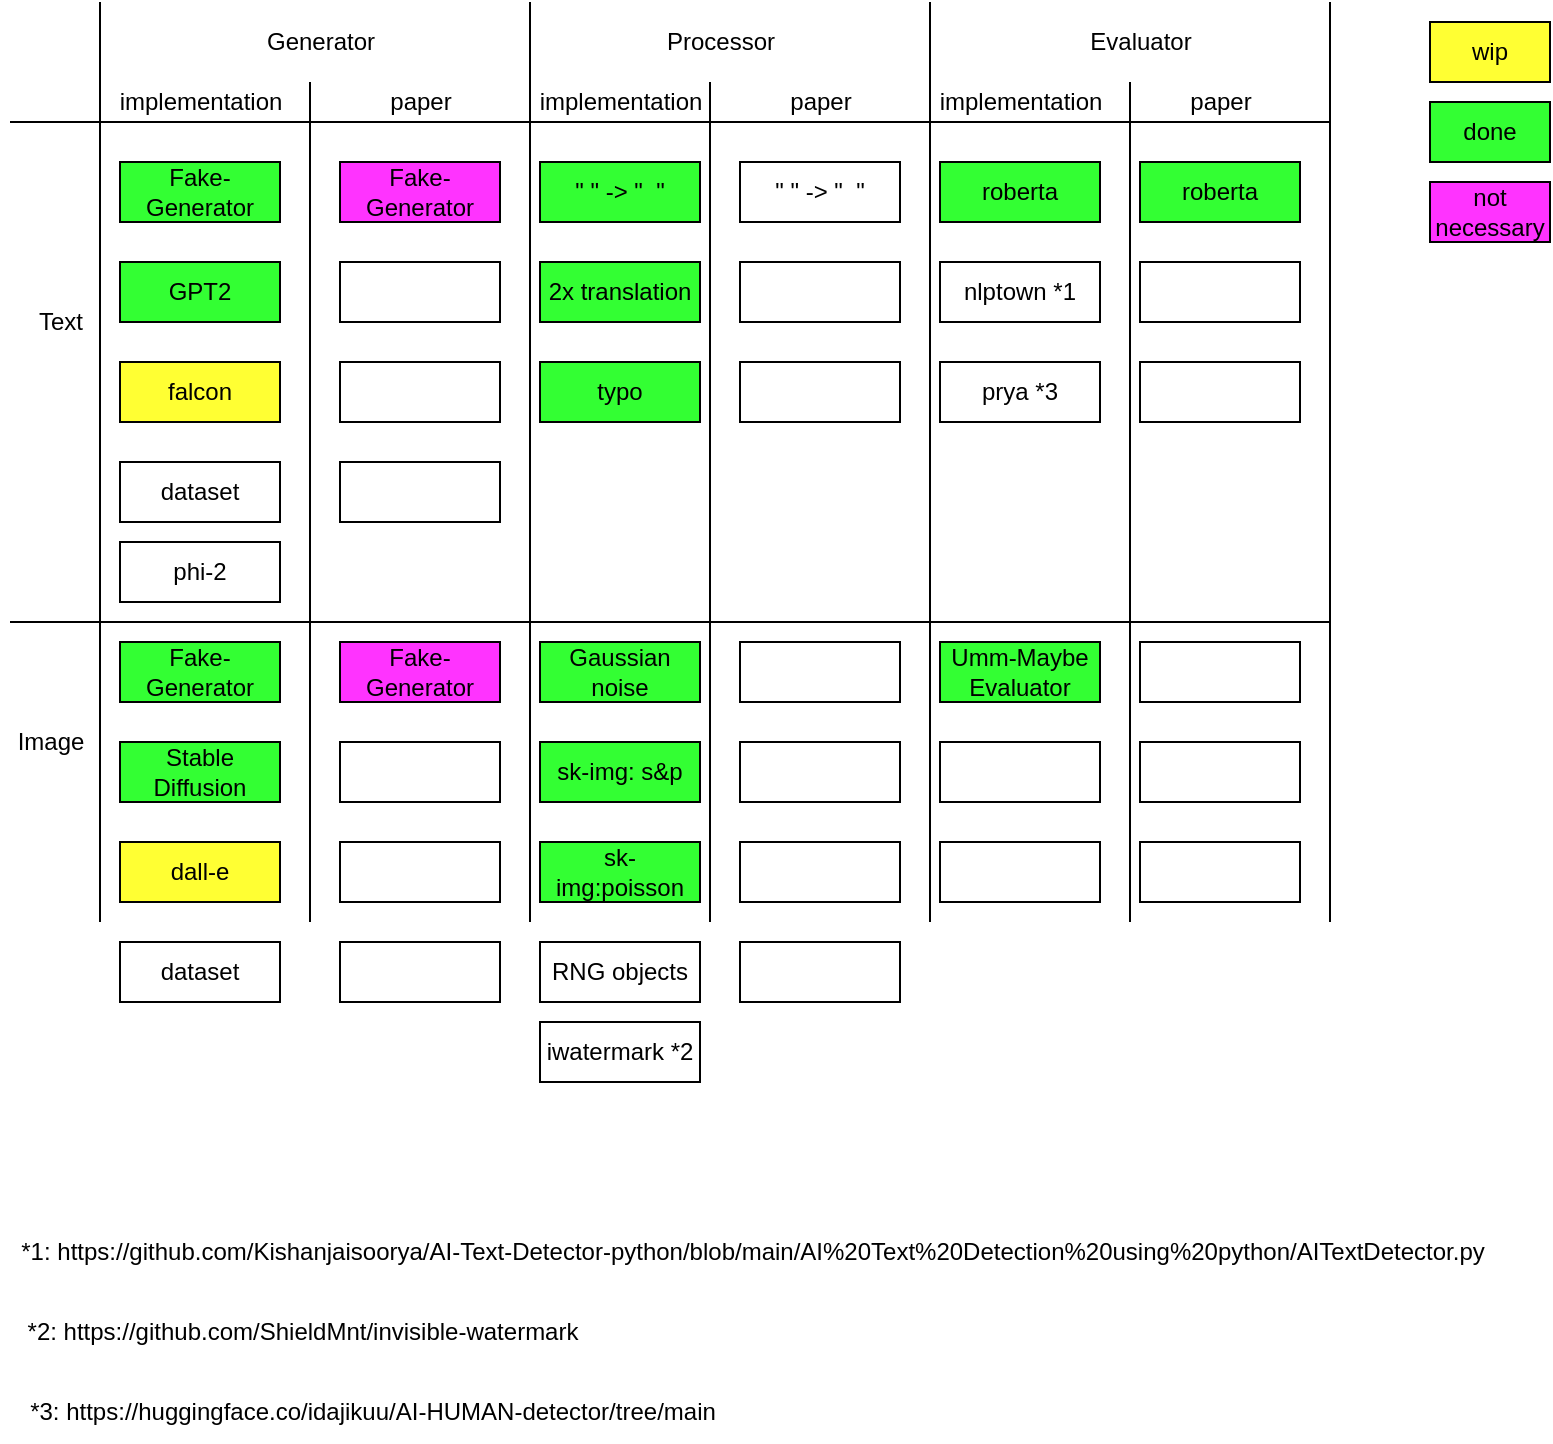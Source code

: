 <mxfile version="22.1.11" type="device">
  <diagram id="whsIAXvvB3Vlr7miQYWP" name="Page-1">
    <mxGraphModel dx="1949" dy="586" grid="1" gridSize="10" guides="1" tooltips="1" connect="1" arrows="1" fold="1" page="1" pageScale="1" pageWidth="827" pageHeight="1169" math="0" shadow="0">
      <root>
        <mxCell id="0" />
        <mxCell id="1" parent="0" />
        <mxCell id="pHOT10jgORBA76ojkJSI-1" value="Fake-Generator" style="rounded=0;whiteSpace=wrap;html=1;fillColor=#33FF33;" parent="1" vertex="1">
          <mxGeometry x="55" y="130" width="80" height="30" as="geometry" />
        </mxCell>
        <mxCell id="pHOT10jgORBA76ojkJSI-2" value="Generator" style="text;html=1;align=center;verticalAlign=middle;resizable=0;points=[];autosize=1;strokeColor=none;fillColor=none;" parent="1" vertex="1">
          <mxGeometry x="120" y="60" width="70" height="20" as="geometry" />
        </mxCell>
        <mxCell id="pHOT10jgORBA76ojkJSI-3" value="Processor" style="text;html=1;align=center;verticalAlign=middle;resizable=0;points=[];autosize=1;strokeColor=none;fillColor=none;" parent="1" vertex="1">
          <mxGeometry x="320" y="60" width="70" height="20" as="geometry" />
        </mxCell>
        <mxCell id="pHOT10jgORBA76ojkJSI-4" value="Evaluator" style="text;html=1;align=center;verticalAlign=middle;resizable=0;points=[];autosize=1;strokeColor=none;fillColor=none;" parent="1" vertex="1">
          <mxGeometry x="530" y="60" width="70" height="20" as="geometry" />
        </mxCell>
        <mxCell id="pHOT10jgORBA76ojkJSI-5" value="GPT2" style="rounded=0;whiteSpace=wrap;html=1;fillColor=#33FF33;" parent="1" vertex="1">
          <mxGeometry x="55" y="180" width="80" height="30" as="geometry" />
        </mxCell>
        <mxCell id="pHOT10jgORBA76ojkJSI-6" value="" style="endArrow=none;html=1;rounded=0;" parent="1" edge="1">
          <mxGeometry width="50" height="50" relative="1" as="geometry">
            <mxPoint y="360" as="sourcePoint" />
            <mxPoint x="660" y="360" as="targetPoint" />
          </mxGeometry>
        </mxCell>
        <mxCell id="pHOT10jgORBA76ojkJSI-7" value="" style="endArrow=none;html=1;rounded=0;" parent="1" edge="1">
          <mxGeometry width="50" height="50" relative="1" as="geometry">
            <mxPoint x="260" y="510" as="sourcePoint" />
            <mxPoint x="260" y="50" as="targetPoint" />
          </mxGeometry>
        </mxCell>
        <mxCell id="pHOT10jgORBA76ojkJSI-8" value="" style="endArrow=none;html=1;rounded=0;" parent="1" edge="1">
          <mxGeometry width="50" height="50" relative="1" as="geometry">
            <mxPoint x="460" y="510" as="sourcePoint" />
            <mxPoint x="460" y="50" as="targetPoint" />
          </mxGeometry>
        </mxCell>
        <mxCell id="pHOT10jgORBA76ojkJSI-9" value="falcon" style="rounded=0;whiteSpace=wrap;html=1;fillColor=#FFFF33;" parent="1" vertex="1">
          <mxGeometry x="55" y="230" width="80" height="30" as="geometry" />
        </mxCell>
        <mxCell id="pHOT10jgORBA76ojkJSI-11" value="&quot; &quot; -&amp;gt; &quot;&amp;nbsp; &quot;" style="rounded=0;whiteSpace=wrap;html=1;fillColor=#33FF33;" parent="1" vertex="1">
          <mxGeometry x="265" y="130" width="80" height="30" as="geometry" />
        </mxCell>
        <mxCell id="pHOT10jgORBA76ojkJSI-12" value="2x translation" style="rounded=0;whiteSpace=wrap;html=1;fillColor=#33FF33;" parent="1" vertex="1">
          <mxGeometry x="265" y="180" width="80" height="30" as="geometry" />
        </mxCell>
        <mxCell id="pHOT10jgORBA76ojkJSI-13" value="typo" style="rounded=0;whiteSpace=wrap;html=1;fillColor=#33FF33;" parent="1" vertex="1">
          <mxGeometry x="265" y="230" width="80" height="30" as="geometry" />
        </mxCell>
        <mxCell id="pHOT10jgORBA76ojkJSI-14" value="roberta" style="rounded=0;whiteSpace=wrap;html=1;fillColor=#33FF33;" parent="1" vertex="1">
          <mxGeometry x="465" y="130" width="80" height="30" as="geometry" />
        </mxCell>
        <mxCell id="pHOT10jgORBA76ojkJSI-15" value="nlptown *1" style="rounded=0;whiteSpace=wrap;html=1;" parent="1" vertex="1">
          <mxGeometry x="465" y="180" width="80" height="30" as="geometry" />
        </mxCell>
        <mxCell id="pHOT10jgORBA76ojkJSI-16" value="prya *3" style="rounded=0;whiteSpace=wrap;html=1;" parent="1" vertex="1">
          <mxGeometry x="465" y="230" width="80" height="30" as="geometry" />
        </mxCell>
        <mxCell id="pHOT10jgORBA76ojkJSI-18" value="Stable Diffusion" style="rounded=0;whiteSpace=wrap;html=1;fillColor=#33FF33;" parent="1" vertex="1">
          <mxGeometry x="55" y="420" width="80" height="30" as="geometry" />
        </mxCell>
        <mxCell id="pHOT10jgORBA76ojkJSI-19" value="dall-e" style="rounded=0;whiteSpace=wrap;html=1;fillColor=#FFFF33;" parent="1" vertex="1">
          <mxGeometry x="55" y="470" width="80" height="30" as="geometry" />
        </mxCell>
        <mxCell id="pHOT10jgORBA76ojkJSI-20" value="sk-img: s&amp;amp;p" style="rounded=0;whiteSpace=wrap;html=1;fillColor=#33FF33;" parent="1" vertex="1">
          <mxGeometry x="265" y="420" width="80" height="30" as="geometry" />
        </mxCell>
        <mxCell id="pHOT10jgORBA76ojkJSI-22" value="sk-img:poisson " style="rounded=0;whiteSpace=wrap;html=1;fillColor=#33FF33;" parent="1" vertex="1">
          <mxGeometry x="265" y="470" width="80" height="30" as="geometry" />
        </mxCell>
        <mxCell id="pHOT10jgORBA76ojkJSI-23" value="Umm-Maybe Evaluator" style="rounded=0;whiteSpace=wrap;html=1;verticalAlign=middle;fillColor=#33FF33;" parent="1" vertex="1">
          <mxGeometry x="465" y="370" width="80" height="30" as="geometry" />
        </mxCell>
        <mxCell id="pHOT10jgORBA76ojkJSI-24" value="" style="rounded=0;whiteSpace=wrap;html=1;" parent="1" vertex="1">
          <mxGeometry x="465" y="420" width="80" height="30" as="geometry" />
        </mxCell>
        <mxCell id="pHOT10jgORBA76ojkJSI-25" value="" style="rounded=0;whiteSpace=wrap;html=1;" parent="1" vertex="1">
          <mxGeometry x="465" y="470" width="80" height="30" as="geometry" />
        </mxCell>
        <mxCell id="pHOT10jgORBA76ojkJSI-26" value="" style="endArrow=none;html=1;rounded=0;" parent="1" edge="1">
          <mxGeometry width="50" height="50" relative="1" as="geometry">
            <mxPoint y="110" as="sourcePoint" />
            <mxPoint x="660" y="110" as="targetPoint" />
          </mxGeometry>
        </mxCell>
        <mxCell id="pHOT10jgORBA76ojkJSI-27" value="" style="endArrow=none;html=1;rounded=0;" parent="1" edge="1">
          <mxGeometry width="50" height="50" relative="1" as="geometry">
            <mxPoint x="150" y="510" as="sourcePoint" />
            <mxPoint x="150" y="90" as="targetPoint" />
          </mxGeometry>
        </mxCell>
        <mxCell id="pHOT10jgORBA76ojkJSI-28" value="" style="endArrow=none;html=1;rounded=0;" parent="1" edge="1">
          <mxGeometry width="50" height="50" relative="1" as="geometry">
            <mxPoint x="350" y="510" as="sourcePoint" />
            <mxPoint x="350" y="90" as="targetPoint" />
          </mxGeometry>
        </mxCell>
        <mxCell id="pHOT10jgORBA76ojkJSI-29" value="" style="endArrow=none;html=1;rounded=0;" parent="1" edge="1">
          <mxGeometry width="50" height="50" relative="1" as="geometry">
            <mxPoint x="560" y="510" as="sourcePoint" />
            <mxPoint x="560" y="90" as="targetPoint" />
          </mxGeometry>
        </mxCell>
        <mxCell id="pHOT10jgORBA76ojkJSI-32" value="" style="endArrow=none;html=1;rounded=0;" parent="1" edge="1">
          <mxGeometry width="50" height="50" relative="1" as="geometry">
            <mxPoint x="660" y="510" as="sourcePoint" />
            <mxPoint x="660" y="50" as="targetPoint" />
          </mxGeometry>
        </mxCell>
        <mxCell id="pHOT10jgORBA76ojkJSI-35" value="&lt;div&gt;implementation&lt;/div&gt;" style="text;html=1;align=center;verticalAlign=middle;resizable=0;points=[];autosize=1;strokeColor=none;fillColor=none;" parent="1" vertex="1">
          <mxGeometry x="45" y="90" width="100" height="20" as="geometry" />
        </mxCell>
        <mxCell id="pHOT10jgORBA76ojkJSI-36" value="&lt;div&gt;implementation&lt;/div&gt;" style="text;html=1;align=center;verticalAlign=middle;resizable=0;points=[];autosize=1;strokeColor=none;fillColor=none;" parent="1" vertex="1">
          <mxGeometry x="255" y="90" width="100" height="20" as="geometry" />
        </mxCell>
        <mxCell id="pHOT10jgORBA76ojkJSI-37" value="&lt;div&gt;implementation&lt;/div&gt;" style="text;html=1;align=center;verticalAlign=middle;resizable=0;points=[];autosize=1;strokeColor=none;fillColor=none;" parent="1" vertex="1">
          <mxGeometry x="455" y="90" width="100" height="20" as="geometry" />
        </mxCell>
        <mxCell id="pHOT10jgORBA76ojkJSI-40" value="&lt;div&gt;paper&lt;/div&gt;" style="text;html=1;align=center;verticalAlign=middle;resizable=0;points=[];autosize=1;strokeColor=none;fillColor=none;" parent="1" vertex="1">
          <mxGeometry x="180" y="90" width="50" height="20" as="geometry" />
        </mxCell>
        <mxCell id="pHOT10jgORBA76ojkJSI-41" value="&lt;div&gt;paper&lt;/div&gt;" style="text;html=1;align=center;verticalAlign=middle;resizable=0;points=[];autosize=1;strokeColor=none;fillColor=none;" parent="1" vertex="1">
          <mxGeometry x="380" y="90" width="50" height="20" as="geometry" />
        </mxCell>
        <mxCell id="pHOT10jgORBA76ojkJSI-42" value="&lt;div&gt;paper&lt;/div&gt;" style="text;html=1;align=center;verticalAlign=middle;resizable=0;points=[];autosize=1;strokeColor=none;fillColor=none;" parent="1" vertex="1">
          <mxGeometry x="580" y="90" width="50" height="20" as="geometry" />
        </mxCell>
        <mxCell id="pHOT10jgORBA76ojkJSI-43" value="Fake-Generator" style="rounded=0;whiteSpace=wrap;html=1;fillColor=#FF33FF;" parent="1" vertex="1">
          <mxGeometry x="165" y="130" width="80" height="30" as="geometry" />
        </mxCell>
        <mxCell id="pHOT10jgORBA76ojkJSI-48" value="" style="rounded=0;whiteSpace=wrap;html=1;" parent="1" vertex="1">
          <mxGeometry x="165" y="180" width="80" height="30" as="geometry" />
        </mxCell>
        <mxCell id="pHOT10jgORBA76ojkJSI-49" value="" style="rounded=0;whiteSpace=wrap;html=1;" parent="1" vertex="1">
          <mxGeometry x="165" y="230" width="80" height="30" as="geometry" />
        </mxCell>
        <mxCell id="pHOT10jgORBA76ojkJSI-51" value="&quot; &quot; -&amp;gt; &quot;&amp;nbsp; &quot;" style="rounded=0;whiteSpace=wrap;html=1;fillColor=#FFFFFF;" parent="1" vertex="1">
          <mxGeometry x="365" y="130" width="80" height="30" as="geometry" />
        </mxCell>
        <mxCell id="pHOT10jgORBA76ojkJSI-52" value="" style="rounded=0;whiteSpace=wrap;html=1;" parent="1" vertex="1">
          <mxGeometry x="365" y="180" width="80" height="30" as="geometry" />
        </mxCell>
        <mxCell id="pHOT10jgORBA76ojkJSI-53" value="" style="rounded=0;whiteSpace=wrap;html=1;" parent="1" vertex="1">
          <mxGeometry x="365" y="230" width="80" height="30" as="geometry" />
        </mxCell>
        <mxCell id="pHOT10jgORBA76ojkJSI-54" value="roberta" style="rounded=0;whiteSpace=wrap;html=1;fillColor=#33FF33;" parent="1" vertex="1">
          <mxGeometry x="565" y="130" width="80" height="30" as="geometry" />
        </mxCell>
        <mxCell id="pHOT10jgORBA76ojkJSI-55" value="" style="rounded=0;whiteSpace=wrap;html=1;" parent="1" vertex="1">
          <mxGeometry x="565" y="180" width="80" height="30" as="geometry" />
        </mxCell>
        <mxCell id="pHOT10jgORBA76ojkJSI-56" value="" style="rounded=0;whiteSpace=wrap;html=1;" parent="1" vertex="1">
          <mxGeometry x="565" y="230" width="80" height="30" as="geometry" />
        </mxCell>
        <mxCell id="pHOT10jgORBA76ojkJSI-57" value="Fake-Generator" style="rounded=0;whiteSpace=wrap;html=1;fillColor=#FF33FF;" parent="1" vertex="1">
          <mxGeometry x="165" y="370" width="80" height="30" as="geometry" />
        </mxCell>
        <mxCell id="pHOT10jgORBA76ojkJSI-58" value="" style="rounded=0;whiteSpace=wrap;html=1;" parent="1" vertex="1">
          <mxGeometry x="165" y="420" width="80" height="30" as="geometry" />
        </mxCell>
        <mxCell id="pHOT10jgORBA76ojkJSI-59" value="" style="rounded=0;whiteSpace=wrap;html=1;" parent="1" vertex="1">
          <mxGeometry x="165" y="470" width="80" height="30" as="geometry" />
        </mxCell>
        <mxCell id="pHOT10jgORBA76ojkJSI-60" value="" style="rounded=0;whiteSpace=wrap;html=1;" parent="1" vertex="1">
          <mxGeometry x="365" y="370" width="80" height="30" as="geometry" />
        </mxCell>
        <mxCell id="pHOT10jgORBA76ojkJSI-61" value="" style="rounded=0;whiteSpace=wrap;html=1;" parent="1" vertex="1">
          <mxGeometry x="365" y="420" width="80" height="30" as="geometry" />
        </mxCell>
        <mxCell id="pHOT10jgORBA76ojkJSI-62" value="" style="rounded=0;whiteSpace=wrap;html=1;" parent="1" vertex="1">
          <mxGeometry x="365" y="520" width="80" height="30" as="geometry" />
        </mxCell>
        <mxCell id="pHOT10jgORBA76ojkJSI-63" value="" style="rounded=0;whiteSpace=wrap;html=1;" parent="1" vertex="1">
          <mxGeometry x="565" y="370" width="80" height="30" as="geometry" />
        </mxCell>
        <mxCell id="pHOT10jgORBA76ojkJSI-64" value="" style="rounded=0;whiteSpace=wrap;html=1;" parent="1" vertex="1">
          <mxGeometry x="565" y="420" width="80" height="30" as="geometry" />
        </mxCell>
        <mxCell id="pHOT10jgORBA76ojkJSI-65" value="" style="rounded=0;whiteSpace=wrap;html=1;" parent="1" vertex="1">
          <mxGeometry x="565" y="470" width="80" height="30" as="geometry" />
        </mxCell>
        <mxCell id="pHOT10jgORBA76ojkJSI-66" value="Fake-Generator" style="rounded=0;whiteSpace=wrap;html=1;fillColor=#33FF33;" parent="1" vertex="1">
          <mxGeometry x="55" y="370" width="80" height="30" as="geometry" />
        </mxCell>
        <mxCell id="pHOT10jgORBA76ojkJSI-67" value="Text" style="text;html=1;align=center;verticalAlign=middle;resizable=0;points=[];autosize=1;strokeColor=none;fillColor=none;" parent="1" vertex="1">
          <mxGeometry x="5" y="200" width="40" height="20" as="geometry" />
        </mxCell>
        <mxCell id="pHOT10jgORBA76ojkJSI-68" value="Image" style="text;html=1;align=center;verticalAlign=middle;resizable=0;points=[];autosize=1;strokeColor=none;fillColor=none;" parent="1" vertex="1">
          <mxGeometry x="-5" y="410" width="50" height="20" as="geometry" />
        </mxCell>
        <mxCell id="pHOT10jgORBA76ojkJSI-69" value="wip" style="whiteSpace=wrap;html=1;fillColor=#FFFF33;" parent="1" vertex="1">
          <mxGeometry x="710" y="60" width="60" height="30" as="geometry" />
        </mxCell>
        <mxCell id="pHOT10jgORBA76ojkJSI-70" value="done" style="rounded=0;whiteSpace=wrap;html=1;fillColor=#33FF33;" parent="1" vertex="1">
          <mxGeometry x="710" y="100" width="60" height="30" as="geometry" />
        </mxCell>
        <mxCell id="pHOT10jgORBA76ojkJSI-71" value="Gaussian noise" style="rounded=0;whiteSpace=wrap;html=1;fillColor=#33FF33;" parent="1" vertex="1">
          <mxGeometry x="265" y="370" width="80" height="30" as="geometry" />
        </mxCell>
        <mxCell id="9xpDufU42AzEc1XoIaA7-3" value="&lt;div&gt;not necessary&lt;/div&gt;" style="rounded=0;whiteSpace=wrap;html=1;fillColor=#FF33FF;" parent="1" vertex="1">
          <mxGeometry x="710" y="140" width="60" height="30" as="geometry" />
        </mxCell>
        <mxCell id="9xpDufU42AzEc1XoIaA7-4" value="" style="endArrow=none;html=1;rounded=0;" parent="1" edge="1">
          <mxGeometry width="50" height="50" relative="1" as="geometry">
            <mxPoint x="45.0" y="510" as="sourcePoint" />
            <mxPoint x="45.0" y="50" as="targetPoint" />
          </mxGeometry>
        </mxCell>
        <mxCell id="F3MV0ou2FzLWRQstEECt-3" value="phi-2" style="rounded=0;whiteSpace=wrap;html=1;fillColor=#FFFFFF;" vertex="1" parent="1">
          <mxGeometry x="55" y="320" width="80" height="30" as="geometry" />
        </mxCell>
        <mxCell id="F3MV0ou2FzLWRQstEECt-4" value="" style="rounded=0;whiteSpace=wrap;html=1;" vertex="1" parent="1">
          <mxGeometry x="165" y="280" width="80" height="30" as="geometry" />
        </mxCell>
        <mxCell id="F3MV0ou2FzLWRQstEECt-5" value="dataset" style="rounded=0;whiteSpace=wrap;html=1;" vertex="1" parent="1">
          <mxGeometry x="55" y="520" width="80" height="30" as="geometry" />
        </mxCell>
        <mxCell id="F3MV0ou2FzLWRQstEECt-6" value="" style="rounded=0;whiteSpace=wrap;html=1;" vertex="1" parent="1">
          <mxGeometry x="165" y="520" width="80" height="30" as="geometry" />
        </mxCell>
        <mxCell id="F3MV0ou2FzLWRQstEECt-9" value="dataset" style="rounded=0;whiteSpace=wrap;html=1;" vertex="1" parent="1">
          <mxGeometry x="55" y="280" width="80" height="30" as="geometry" />
        </mxCell>
        <mxCell id="F3MV0ou2FzLWRQstEECt-10" value="RNG objects" style="rounded=0;whiteSpace=wrap;html=1;" vertex="1" parent="1">
          <mxGeometry x="265" y="520" width="80" height="30" as="geometry" />
        </mxCell>
        <mxCell id="F3MV0ou2FzLWRQstEECt-11" value="" style="rounded=0;whiteSpace=wrap;html=1;" vertex="1" parent="1">
          <mxGeometry x="365" y="470" width="80" height="30" as="geometry" />
        </mxCell>
        <mxCell id="F3MV0ou2FzLWRQstEECt-12" value="&lt;div&gt;*1: https://github.com/Kishanjaisoorya/AI-Text-Detector-python/blob/main/AI%20Text%20Detection%20using%20python/AITextDetector.py&lt;br&gt;&lt;/div&gt;" style="text;html=1;align=center;verticalAlign=middle;resizable=0;points=[];autosize=1;strokeColor=none;fillColor=none;" vertex="1" parent="1">
          <mxGeometry x="-4" y="660" width="750" height="30" as="geometry" />
        </mxCell>
        <mxCell id="F3MV0ou2FzLWRQstEECt-13" value="iwatermark *2" style="rounded=0;whiteSpace=wrap;html=1;" vertex="1" parent="1">
          <mxGeometry x="265" y="560" width="80" height="30" as="geometry" />
        </mxCell>
        <mxCell id="F3MV0ou2FzLWRQstEECt-14" value="*2: https://github.com/ShieldMnt/invisible-watermark" style="text;html=1;align=center;verticalAlign=middle;resizable=0;points=[];autosize=1;strokeColor=none;fillColor=none;" vertex="1" parent="1">
          <mxGeometry x="-4" y="700" width="300" height="30" as="geometry" />
        </mxCell>
        <mxCell id="F3MV0ou2FzLWRQstEECt-16" value="*3: https://huggingface.co/idajikuu/AI-HUMAN-detector/tree/main" style="text;html=1;align=center;verticalAlign=middle;resizable=0;points=[];autosize=1;strokeColor=none;fillColor=none;" vertex="1" parent="1">
          <mxGeometry x="-4" y="740" width="370" height="30" as="geometry" />
        </mxCell>
      </root>
    </mxGraphModel>
  </diagram>
</mxfile>
